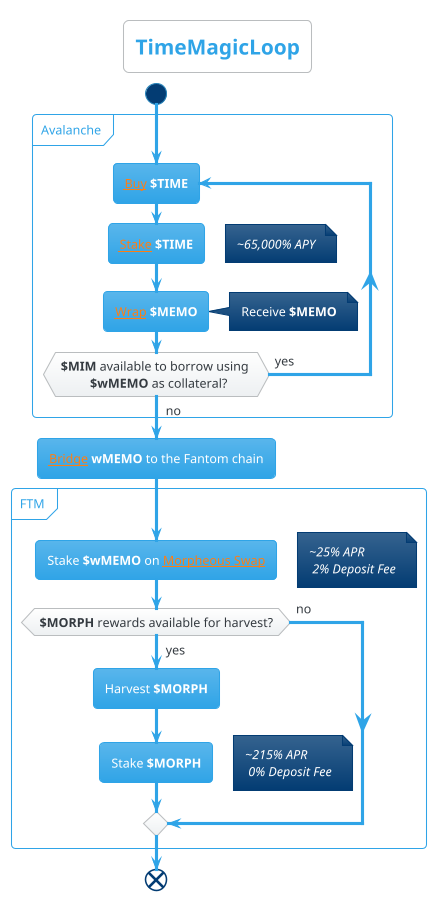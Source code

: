 @startuml TimeMagicLoop
!theme cerulean
skinparam backgroundColor White
title TimeMagicLoop

start

partition Avalanche {
repeat :[[https://traderjoexyz.com/ Buy]] **$TIME**; 
    :[[https://app.wonderland.money/#/stake Stake]] **$TIME**;
    floating note right: <i>~65,000% APY</i>
    :[[https://abracadabra.money/pool/2 Wrap]] **$MEMO**;
note right: Receive **$MEMO**
repeat while (**$MIM** available to borrow using \n \t **$wMEMO** as collateral?) is (yes) not (no) ->
}

:[[https://anyswap.exchange/#/router Bridge]] **wMEMO** to the Fantom chain;

partition FTM
:Stake **$wMEMO** on [[https://morpheusswap.app/pools Morpheous Swap]];
floating note right: <i>~25% APR</i> \n <i>2% Deposit Fee</i>
if (**$MORPH** rewards available for harvest?) then (yes)
    :Harvest **$MORPH**;
    :Stake **$MORPH**; 
    floating note right: <i>~215% APR</i> \n <i>0% Deposit Fee</i>
else (no)
endif
}

end
@enduml